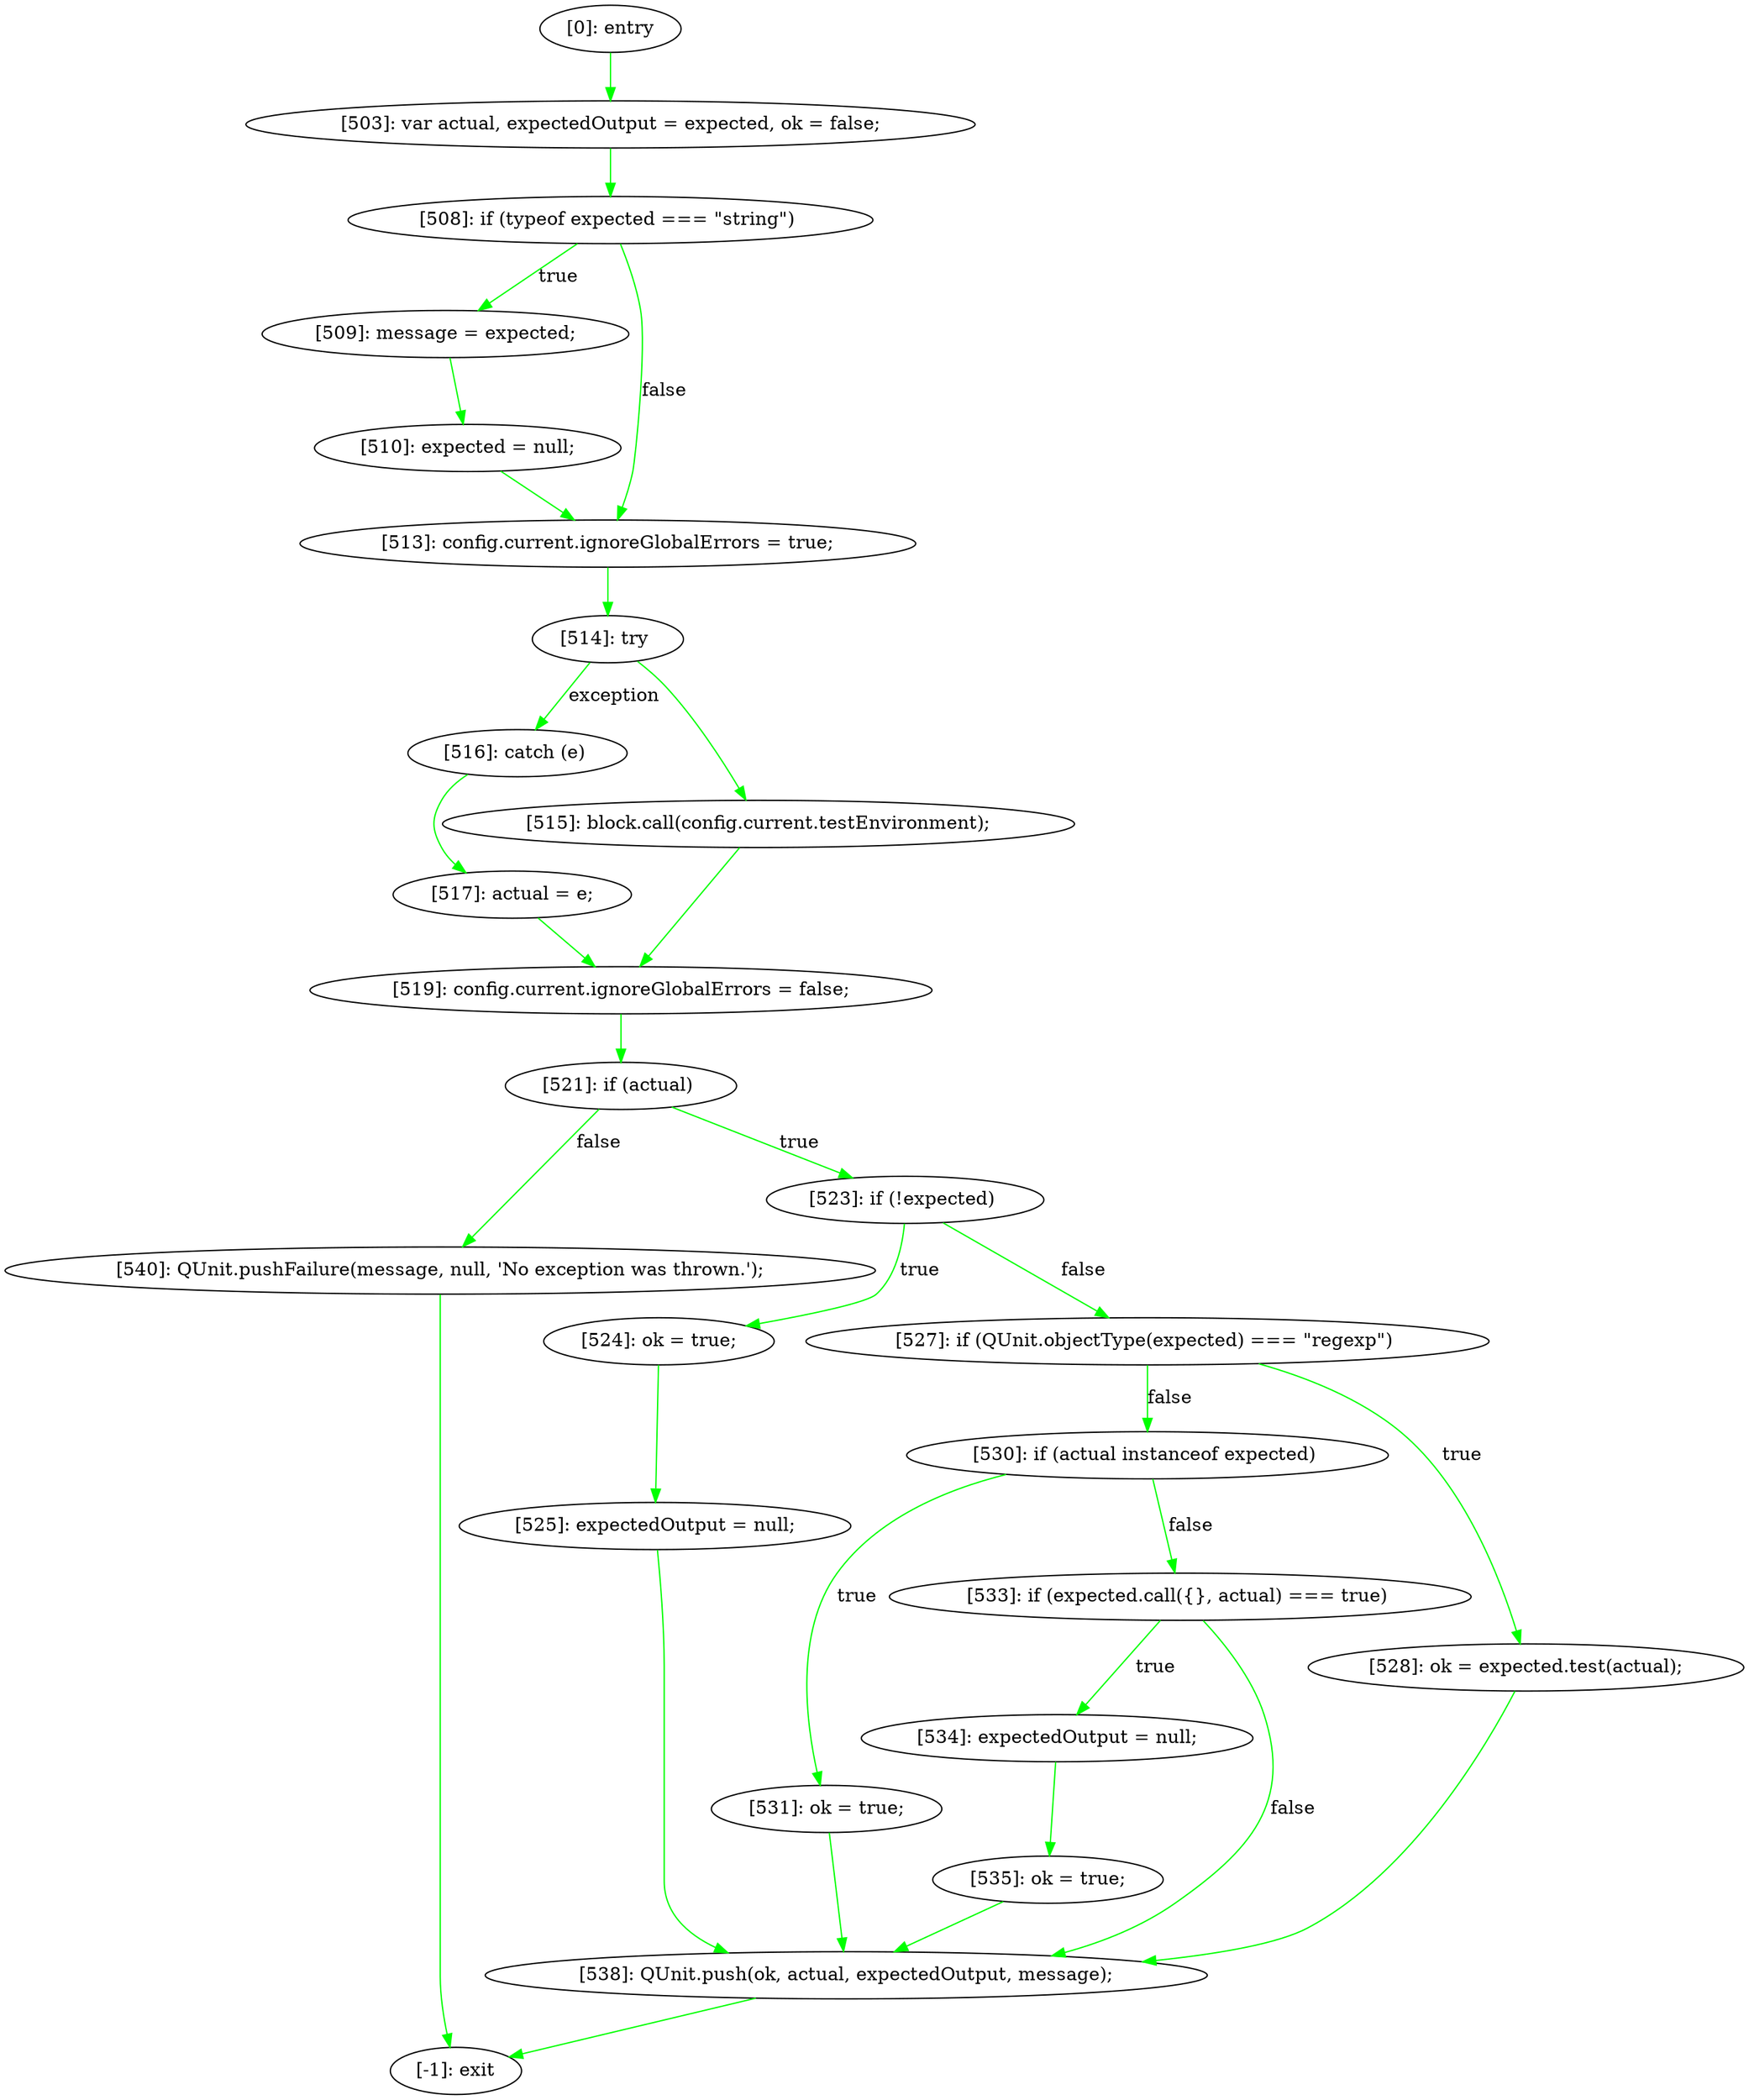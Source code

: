 digraph {
"0" [label="[516]: catch (e) "] 
"1" [label="[524]: ok = true;\n"] 
"2" [label="[508]: if (typeof expected === \"string\") "] 
"3" [label="[525]: expectedOutput = null;\n"] 
"4" [label="[521]: if (actual) "] 
"5" [label="[509]: message = expected;\n"] 
"6" [label="[535]: ok = true;\n"] 
"7" [label="[530]: if (actual instanceof expected) "] 
"8" [label="[514]: try "] 
"9" [label="[517]: actual = e;\n"] 
"10" [label="[531]: ok = true;\n"] 
"11" [label="[510]: expected = null;\n"] 
"12" [label="[540]: QUnit.pushFailure(message, null, 'No exception was thrown.');\n"] 
"13" [label="[-1]: exit"] 
"14" [label="[519]: config.current.ignoreGlobalErrors = false;\n"] 
"15" [label="[528]: ok = expected.test(actual);\n"] 
"16" [label="[0]: entry"] 
"17" [label="[503]: var actual, expectedOutput = expected, ok = false;\n"] 
"18" [label="[534]: expectedOutput = null;\n"] 
"19" [label="[527]: if (QUnit.objectType(expected) === \"regexp\") "] 
"20" [label="[513]: config.current.ignoreGlobalErrors = true;\n"] 
"21" [label="[538]: QUnit.push(ok, actual, expectedOutput, message);\n"] 
"22" [label="[515]: block.call(config.current.testEnvironment);\n"] 
"23" [label="[533]: if (expected.call({}, actual) === true) "] 
"24" [label="[523]: if (!expected) "] 
"0" -> "9" [label="" color="green"] 
"1" -> "3" [label="" color="green"] 
"2" -> "5" [label="true" color="green"] 
"2" -> "20" [label="false" color="green"] 
"3" -> "21" [label="" color="green"] 
"4" -> "24" [label="true" color="green"] 
"4" -> "12" [label="false" color="green"] 
"5" -> "11" [label="" color="green"] 
"6" -> "21" [label="" color="green"] 
"7" -> "10" [label="true" color="green"] 
"7" -> "23" [label="false" color="green"] 
"8" -> "0" [label="exception" color="green"] 
"8" -> "22" [label="" color="green"] 
"9" -> "14" [label="" color="green"] 
"10" -> "21" [label="" color="green"] 
"11" -> "20" [label="" color="green"] 
"12" -> "13" [label="" color="green"] 
"14" -> "4" [label="" color="green"] 
"15" -> "21" [label="" color="green"] 
"16" -> "17" [label="" color="green"] 
"17" -> "2" [label="" color="green"] 
"18" -> "6" [label="" color="green"] 
"19" -> "15" [label="true" color="green"] 
"19" -> "7" [label="false" color="green"] 
"20" -> "8" [label="" color="green"] 
"21" -> "13" [label="" color="green"] 
"22" -> "14" [label="" color="green"] 
"23" -> "18" [label="true" color="green"] 
"23" -> "21" [label="false" color="green"] 
"24" -> "1" [label="true" color="green"] 
"24" -> "19" [label="false" color="green"] 
}
